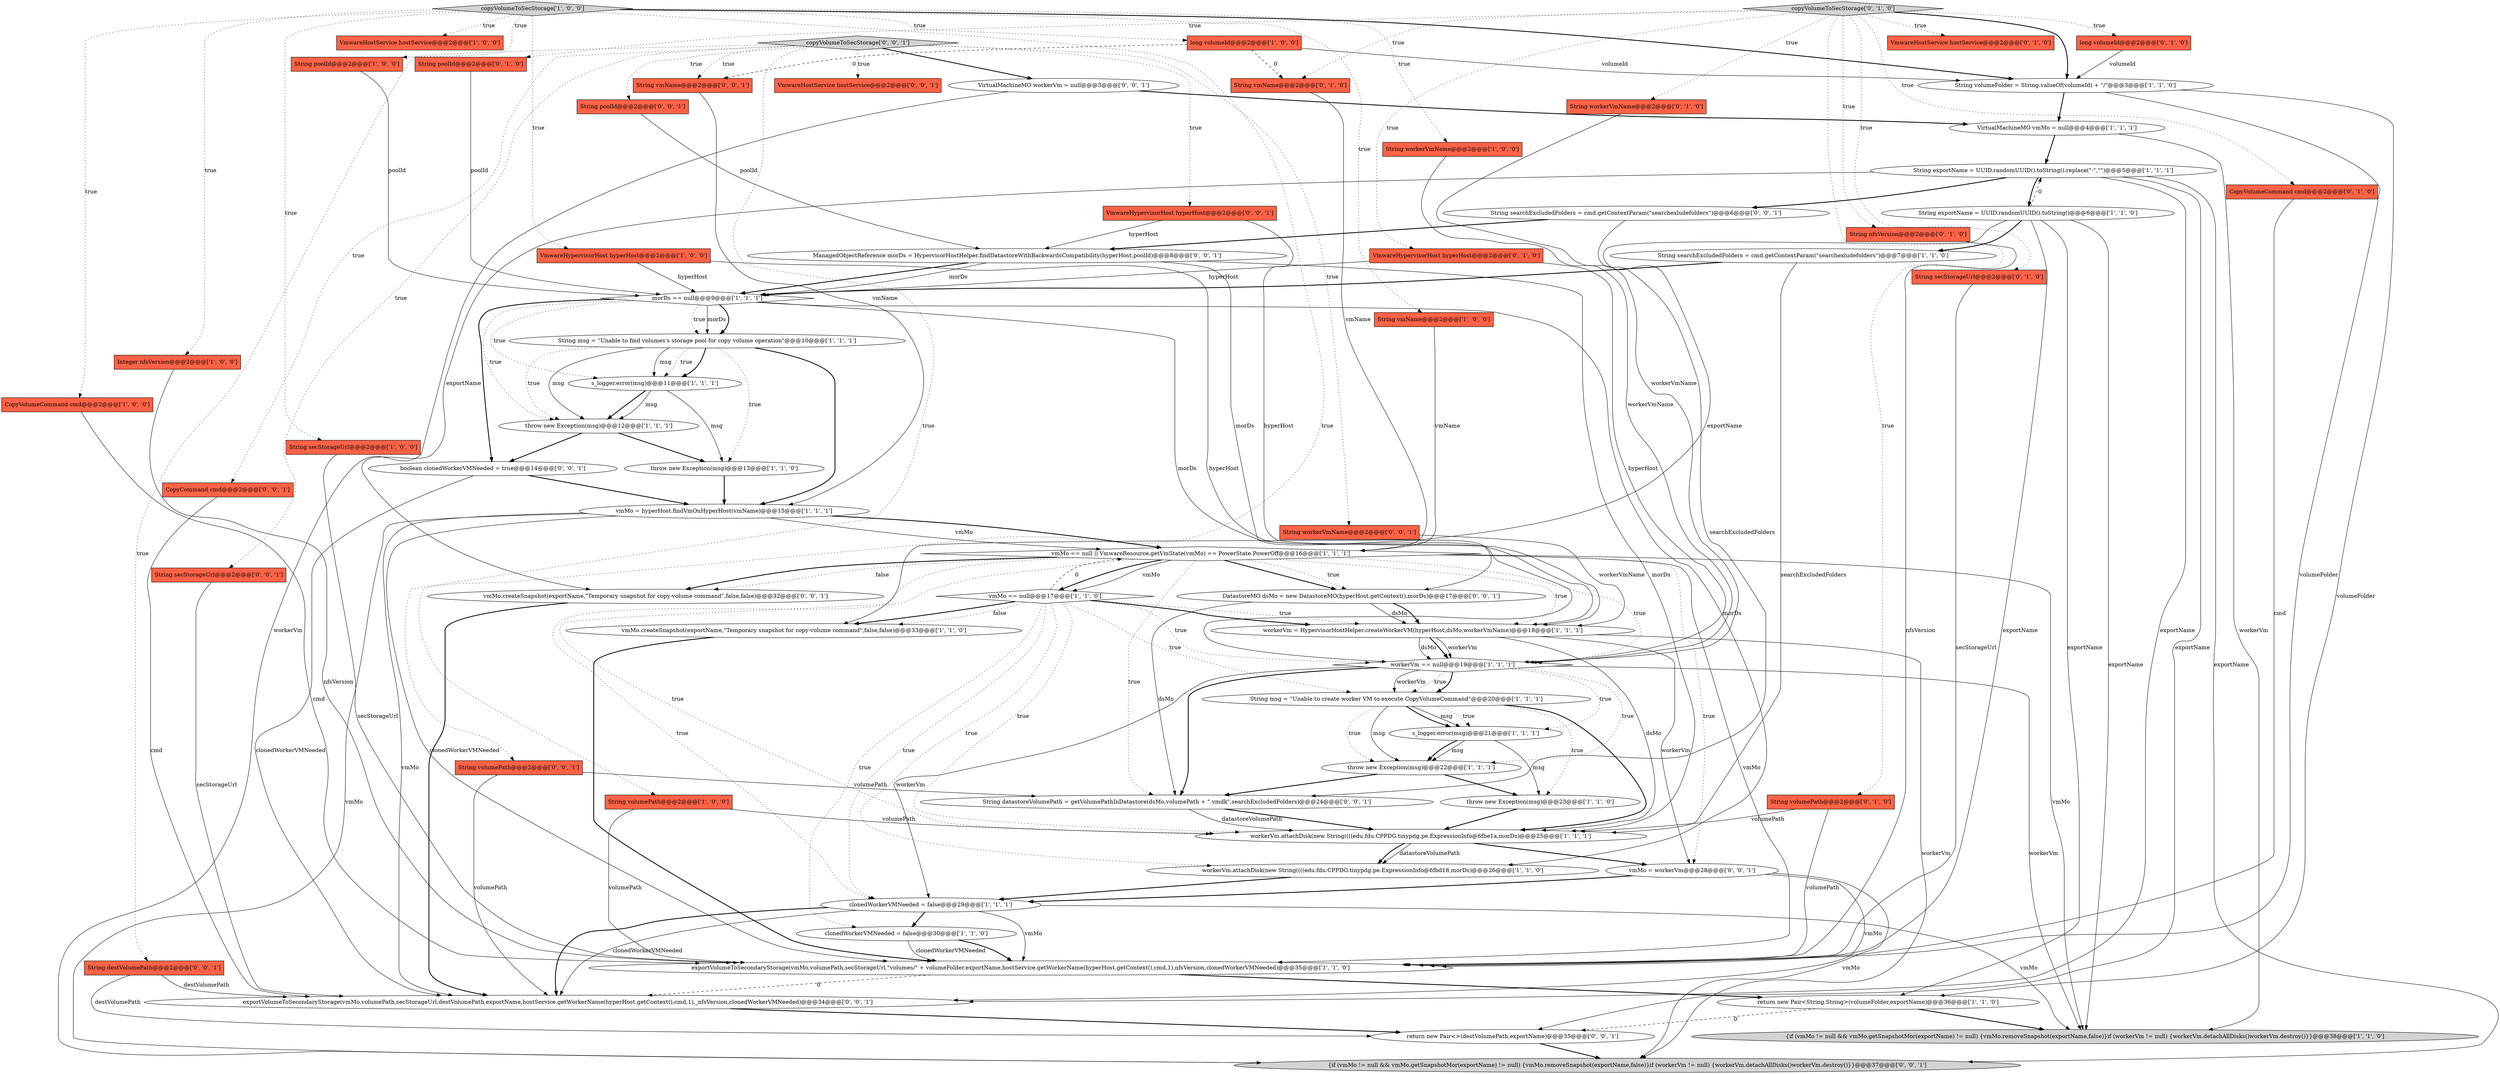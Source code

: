 digraph {
23 [style = filled, label = "throw new Exception(msg)@@@13@@@['1', '1', '0']", fillcolor = white, shape = ellipse image = "AAA0AAABBB1BBB"];
51 [style = filled, label = "CopyCommand cmd@@@2@@@['0', '0', '1']", fillcolor = tomato, shape = box image = "AAA0AAABBB3BBB"];
66 [style = filled, label = "boolean clonedWorkerVMNeeded = true@@@14@@@['0', '0', '1']", fillcolor = white, shape = ellipse image = "AAA0AAABBB3BBB"];
64 [style = filled, label = "VmwareHostService hostService@@@2@@@['0', '0', '1']", fillcolor = tomato, shape = box image = "AAA0AAABBB3BBB"];
13 [style = filled, label = "String poolId@@@2@@@['1', '0', '0']", fillcolor = tomato, shape = box image = "AAA0AAABBB1BBB"];
14 [style = filled, label = "Integer nfsVersion@@@2@@@['1', '0', '0']", fillcolor = tomato, shape = box image = "AAA0AAABBB1BBB"];
12 [style = filled, label = "vmMo.createSnapshot(exportName,\"Temporary snapshot for copy-volume command\",false,false)@@@33@@@['1', '1', '0']", fillcolor = white, shape = ellipse image = "AAA0AAABBB1BBB"];
27 [style = filled, label = "String exportName = UUID.randomUUID().toString()@@@6@@@['1', '1', '0']", fillcolor = white, shape = ellipse image = "AAA0AAABBB1BBB"];
29 [style = filled, label = "clonedWorkerVMNeeded = false@@@30@@@['1', '1', '0']", fillcolor = white, shape = ellipse image = "AAA0AAABBB1BBB"];
3 [style = filled, label = "copyVolumeToSecStorage['1', '0', '0']", fillcolor = lightgray, shape = diamond image = "AAA0AAABBB1BBB"];
17 [style = filled, label = "vmMo == null@@@17@@@['1', '1', '0']", fillcolor = white, shape = diamond image = "AAA0AAABBB1BBB"];
47 [style = filled, label = "String vmName@@@2@@@['0', '1', '0']", fillcolor = tomato, shape = box image = "AAA1AAABBB2BBB"];
25 [style = filled, label = "CopyVolumeCommand cmd@@@2@@@['1', '0', '0']", fillcolor = tomato, shape = box image = "AAA0AAABBB1BBB"];
30 [style = filled, label = "String volumePath@@@2@@@['1', '0', '0']", fillcolor = tomato, shape = box image = "AAA0AAABBB1BBB"];
49 [style = filled, label = "VirtualMachineMO workerVm = null@@@3@@@['0', '0', '1']", fillcolor = white, shape = ellipse image = "AAA0AAABBB3BBB"];
53 [style = filled, label = "String searchExcludedFolders = cmd.getContextParam(\"searchexludefolders\")@@@6@@@['0', '0', '1']", fillcolor = white, shape = ellipse image = "AAA0AAABBB3BBB"];
56 [style = filled, label = "copyVolumeToSecStorage['0', '0', '1']", fillcolor = lightgray, shape = diamond image = "AAA0AAABBB3BBB"];
6 [style = filled, label = "String vmName@@@2@@@['1', '0', '0']", fillcolor = tomato, shape = box image = "AAA0AAABBB1BBB"];
26 [style = filled, label = "s_logger.error(msg)@@@21@@@['1', '1', '1']", fillcolor = white, shape = ellipse image = "AAA0AAABBB1BBB"];
44 [style = filled, label = "VmwareHypervisorHost hyperHost@@@2@@@['0', '1', '0']", fillcolor = tomato, shape = box image = "AAA0AAABBB2BBB"];
54 [style = filled, label = "String datastoreVolumePath = getVolumePathInDatastore(dsMo,volumePath + \".vmdk\",searchExcludedFolders)@@@24@@@['0', '0', '1']", fillcolor = white, shape = ellipse image = "AAA0AAABBB3BBB"];
69 [style = filled, label = "String vmName@@@2@@@['0', '0', '1']", fillcolor = tomato, shape = box image = "AAA0AAABBB3BBB"];
15 [style = filled, label = "String searchExcludedFolders = cmd.getContextParam(\"searchexludefolders\")@@@7@@@['1', '1', '0']", fillcolor = white, shape = ellipse image = "AAA0AAABBB1BBB"];
48 [style = filled, label = "copyVolumeToSecStorage['0', '1', '0']", fillcolor = lightgray, shape = diamond image = "AAA0AAABBB2BBB"];
8 [style = filled, label = "String msg = \"Unable to create worker VM to execute CopyVolumeCommand\"@@@20@@@['1', '1', '1']", fillcolor = white, shape = ellipse image = "AAA0AAABBB1BBB"];
18 [style = filled, label = "workerVm = HypervisorHostHelper.createWorkerVM(hyperHost,dsMo,workerVmName)@@@18@@@['1', '1', '1']", fillcolor = white, shape = ellipse image = "AAA0AAABBB1BBB"];
37 [style = filled, label = "long volumeId@@@2@@@['1', '0', '0']", fillcolor = tomato, shape = box image = "AAA1AAABBB1BBB"];
52 [style = filled, label = "exportVolumeToSecondaryStorage(vmMo,volumePath,secStorageUrl,destVolumePath,exportName,hostService.getWorkerName(hyperHost.getContext(),cmd,1),_nfsVersion,clonedWorkerVMNeeded)@@@34@@@['0', '0', '1']", fillcolor = white, shape = ellipse image = "AAA0AAABBB3BBB"];
60 [style = filled, label = "String workerVmName@@@2@@@['0', '0', '1']", fillcolor = tomato, shape = box image = "AAA0AAABBB3BBB"];
62 [style = filled, label = "vmMo = workerVm@@@28@@@['0', '0', '1']", fillcolor = white, shape = ellipse image = "AAA0AAABBB3BBB"];
5 [style = filled, label = "String secStorageUrl@@@2@@@['1', '0', '0']", fillcolor = tomato, shape = box image = "AAA0AAABBB1BBB"];
22 [style = filled, label = "morDs == null@@@9@@@['1', '1', '1']", fillcolor = white, shape = diamond image = "AAA0AAABBB1BBB"];
31 [style = filled, label = "return new Pair<String,String>(volumeFolder,exportName)@@@36@@@['1', '1', '0']", fillcolor = white, shape = ellipse image = "AAA0AAABBB1BBB"];
57 [style = filled, label = "vmMo.createSnapshot(exportName,\"Temporary snapshot for copy-volume command\",false,false)@@@32@@@['0', '0', '1']", fillcolor = white, shape = ellipse image = "AAA0AAABBB3BBB"];
16 [style = filled, label = "throw new Exception(msg)@@@22@@@['1', '1', '1']", fillcolor = white, shape = ellipse image = "AAA0AAABBB1BBB"];
19 [style = filled, label = "{if (vmMo != null && vmMo.getSnapshotMor(exportName) != null) {vmMo.removeSnapshot(exportName,false)}if (workerVm != null) {workerVm.detachAllDisks()workerVm.destroy()}}@@@38@@@['1', '1', '0']", fillcolor = lightgray, shape = ellipse image = "AAA0AAABBB1BBB"];
24 [style = filled, label = "vmMo = hyperHost.findVmOnHyperHost(vmName)@@@15@@@['1', '1', '1']", fillcolor = white, shape = ellipse image = "AAA0AAABBB1BBB"];
0 [style = filled, label = "clonedWorkerVMNeeded = false@@@29@@@['1', '1', '1']", fillcolor = white, shape = ellipse image = "AAA0AAABBB1BBB"];
41 [style = filled, label = "VmwareHostService hostService@@@2@@@['0', '1', '0']", fillcolor = tomato, shape = box image = "AAA0AAABBB2BBB"];
63 [style = filled, label = "String volumePath@@@2@@@['0', '0', '1']", fillcolor = tomato, shape = box image = "AAA0AAABBB3BBB"];
68 [style = filled, label = "String secStorageUrl@@@2@@@['0', '0', '1']", fillcolor = tomato, shape = box image = "AAA0AAABBB3BBB"];
28 [style = filled, label = "workerVm == null@@@19@@@['1', '1', '1']", fillcolor = white, shape = diamond image = "AAA0AAABBB1BBB"];
40 [style = filled, label = "long volumeId@@@2@@@['0', '1', '0']", fillcolor = tomato, shape = box image = "AAA0AAABBB2BBB"];
43 [style = filled, label = "CopyVolumeCommand cmd@@@2@@@['0', '1', '0']", fillcolor = tomato, shape = box image = "AAA0AAABBB2BBB"];
33 [style = filled, label = "String msg = \"Unable to find volumes's storage pool for copy volume operation\"@@@10@@@['1', '1', '1']", fillcolor = white, shape = ellipse image = "AAA0AAABBB1BBB"];
46 [style = filled, label = "String nfsVersion@@@2@@@['0', '1', '0']", fillcolor = tomato, shape = box image = "AAA0AAABBB2BBB"];
59 [style = filled, label = "DatastoreMO dsMo = new DatastoreMO(hyperHost.getContext(),morDs)@@@17@@@['0', '0', '1']", fillcolor = white, shape = ellipse image = "AAA0AAABBB3BBB"];
39 [style = filled, label = "String secStorageUrl@@@2@@@['0', '1', '0']", fillcolor = tomato, shape = box image = "AAA0AAABBB2BBB"];
20 [style = filled, label = "workerVm.attachDisk(new String((((edu.fdu.CPPDG.tinypdg.pe.ExpressionInfo@6fbe1a,morDs)@@@25@@@['1', '1', '1']", fillcolor = white, shape = ellipse image = "AAA0AAABBB1BBB"];
9 [style = filled, label = "exportVolumeToSecondaryStorage(vmMo,volumePath,secStorageUrl,\"volumes/\" + volumeFolder,exportName,hostService.getWorkerName(hyperHost.getContext(),cmd,1),nfsVersion,clonedWorkerVMNeeded)@@@35@@@['1', '1', '0']", fillcolor = white, shape = ellipse image = "AAA0AAABBB1BBB"];
35 [style = filled, label = "throw new Exception(msg)@@@12@@@['1', '1', '1']", fillcolor = white, shape = ellipse image = "AAA0AAABBB1BBB"];
11 [style = filled, label = "String volumeFolder = String.valueOf(volumeId) + \"/\"@@@3@@@['1', '1', '0']", fillcolor = white, shape = ellipse image = "AAA0AAABBB1BBB"];
65 [style = filled, label = "String destVolumePath@@@2@@@['0', '0', '1']", fillcolor = tomato, shape = box image = "AAA0AAABBB3BBB"];
1 [style = filled, label = "String exportName = UUID.randomUUID().toString().replace(\"-\",\"\")@@@5@@@['1', '1', '1']", fillcolor = white, shape = ellipse image = "AAA0AAABBB1BBB"];
36 [style = filled, label = "vmMo == null || VmwareResource.getVmState(vmMo) == PowerState.PowerOff@@@16@@@['1', '1', '1']", fillcolor = white, shape = diamond image = "AAA0AAABBB1BBB"];
2 [style = filled, label = "workerVm.attachDisk(new String((((edu.fdu.CPPDG.tinypdg.pe.ExpressionInfo@6fbd18,morDs)@@@26@@@['1', '1', '0']", fillcolor = white, shape = ellipse image = "AAA0AAABBB1BBB"];
21 [style = filled, label = "VirtualMachineMO vmMo = null@@@4@@@['1', '1', '1']", fillcolor = white, shape = ellipse image = "AAA0AAABBB1BBB"];
42 [style = filled, label = "String volumePath@@@2@@@['0', '1', '0']", fillcolor = tomato, shape = box image = "AAA0AAABBB2BBB"];
50 [style = filled, label = "ManagedObjectReference morDs = HypervisorHostHelper.findDatastoreWithBackwardsCompatibility(hyperHost,poolId)@@@8@@@['0', '0', '1']", fillcolor = white, shape = ellipse image = "AAA0AAABBB3BBB"];
58 [style = filled, label = "String poolId@@@2@@@['0', '0', '1']", fillcolor = tomato, shape = box image = "AAA0AAABBB3BBB"];
67 [style = filled, label = "{if (vmMo != null && vmMo.getSnapshotMor(exportName) != null) {vmMo.removeSnapshot(exportName,false)}if (workerVm != null) {workerVm.detachAllDisks()workerVm.destroy()}}@@@37@@@['0', '0', '1']", fillcolor = lightgray, shape = ellipse image = "AAA0AAABBB3BBB"];
45 [style = filled, label = "String workerVmName@@@2@@@['0', '1', '0']", fillcolor = tomato, shape = box image = "AAA0AAABBB2BBB"];
55 [style = filled, label = "return new Pair<>(destVolumePath,exportName)@@@35@@@['0', '0', '1']", fillcolor = white, shape = ellipse image = "AAA0AAABBB3BBB"];
4 [style = filled, label = "String workerVmName@@@2@@@['1', '0', '0']", fillcolor = tomato, shape = box image = "AAA0AAABBB1BBB"];
34 [style = filled, label = "VmwareHostService hostService@@@2@@@['1', '0', '0']", fillcolor = tomato, shape = box image = "AAA0AAABBB1BBB"];
61 [style = filled, label = "VmwareHypervisorHost hyperHost@@@2@@@['0', '0', '1']", fillcolor = tomato, shape = box image = "AAA0AAABBB3BBB"];
7 [style = filled, label = "s_logger.error(msg)@@@11@@@['1', '1', '1']", fillcolor = white, shape = ellipse image = "AAA0AAABBB1BBB"];
32 [style = filled, label = "VmwareHypervisorHost hyperHost@@@2@@@['1', '0', '0']", fillcolor = tomato, shape = box image = "AAA0AAABBB1BBB"];
10 [style = filled, label = "throw new Exception(msg)@@@23@@@['1', '1', '0']", fillcolor = white, shape = ellipse image = "AAA0AAABBB1BBB"];
38 [style = filled, label = "String poolId@@@2@@@['0', '1', '0']", fillcolor = tomato, shape = box image = "AAA0AAABBB2BBB"];
36->59 [style = bold, label=""];
40->11 [style = solid, label="volumeId"];
6->36 [style = solid, label="vmName"];
24->67 [style = solid, label="vmMo"];
50->22 [style = bold, label=""];
22->33 [style = solid, label="morDs"];
1->27 [style = bold, label=""];
8->16 [style = dotted, label="true"];
7->35 [style = bold, label=""];
48->44 [style = dotted, label="true"];
28->16 [style = dotted, label="true"];
56->65 [style = dotted, label="true"];
9->52 [style = dashed, label="0"];
26->16 [style = solid, label="msg"];
52->55 [style = bold, label=""];
43->9 [style = solid, label="cmd"];
3->6 [style = dotted, label="true"];
12->9 [style = bold, label=""];
3->25 [style = dotted, label="true"];
24->36 [style = solid, label="vmMo"];
13->22 [style = solid, label="poolId"];
27->15 [style = bold, label=""];
3->34 [style = dotted, label="true"];
36->20 [style = dotted, label="true"];
0->52 [style = bold, label=""];
61->50 [style = solid, label="hyperHost"];
17->8 [style = dotted, label="true"];
35->23 [style = bold, label=""];
31->55 [style = dashed, label="0"];
25->9 [style = solid, label="cmd"];
28->8 [style = solid, label="workerVm"];
33->35 [style = dotted, label="true"];
8->20 [style = bold, label=""];
63->54 [style = solid, label="volumePath"];
56->61 [style = dotted, label="true"];
48->39 [style = dotted, label="true"];
21->1 [style = bold, label=""];
56->58 [style = dotted, label="true"];
47->36 [style = solid, label="vmName"];
38->22 [style = solid, label="poolId"];
20->62 [style = bold, label=""];
22->35 [style = dotted, label="true"];
24->52 [style = solid, label="vmMo"];
27->9 [style = solid, label="exportName"];
17->2 [style = dotted, label="true"];
48->43 [style = dotted, label="true"];
36->17 [style = bold, label=""];
66->52 [style = solid, label="clonedWorkerVMNeeded"];
17->36 [style = dashed, label="0"];
37->11 [style = solid, label="volumeId"];
62->67 [style = solid, label="vmMo"];
65->55 [style = solid, label="destVolumePath"];
36->54 [style = dotted, label="true"];
24->9 [style = solid, label="clonedWorkerVMNeeded"];
33->7 [style = bold, label=""];
17->20 [style = dotted, label="true"];
36->0 [style = dotted, label="true"];
50->22 [style = solid, label="morDs"];
22->33 [style = bold, label=""];
18->28 [style = solid, label="dsMo"];
28->8 [style = dotted, label="true"];
35->66 [style = bold, label=""];
37->69 [style = dashed, label="0"];
22->7 [style = dotted, label="true"];
7->35 [style = solid, label="msg"];
3->11 [style = bold, label=""];
28->54 [style = bold, label=""];
22->33 [style = dotted, label="true"];
33->35 [style = solid, label="msg"];
15->20 [style = solid, label="searchExcludedFolders"];
0->29 [style = bold, label=""];
3->30 [style = dotted, label="true"];
37->47 [style = dashed, label="0"];
62->0 [style = bold, label=""];
68->52 [style = solid, label="secStorageUrl"];
44->28 [style = solid, label="hyperHost"];
59->18 [style = solid, label="dsMo"];
1->55 [style = solid, label="exportName"];
18->28 [style = bold, label=""];
45->28 [style = solid, label="workerVmName"];
49->67 [style = solid, label="workerVm"];
48->46 [style = dotted, label="true"];
26->16 [style = bold, label=""];
18->62 [style = solid, label="workerVm"];
3->5 [style = dotted, label="true"];
59->54 [style = solid, label="dsMo"];
66->24 [style = bold, label=""];
48->47 [style = dotted, label="true"];
56->64 [style = dotted, label="true"];
36->19 [style = solid, label="vmMo"];
32->22 [style = solid, label="hyperHost"];
8->16 [style = solid, label="msg"];
8->26 [style = solid, label="msg"];
59->18 [style = bold, label=""];
56->69 [style = dotted, label="true"];
42->9 [style = solid, label="volumePath"];
48->41 [style = dotted, label="true"];
36->57 [style = bold, label=""];
17->12 [style = dotted, label="false"];
50->59 [style = solid, label="morDs"];
51->52 [style = solid, label="cmd"];
1->52 [style = solid, label="exportName"];
17->18 [style = dotted, label="true"];
0->19 [style = solid, label="vmMo"];
9->31 [style = bold, label=""];
56->68 [style = dotted, label="true"];
11->21 [style = bold, label=""];
65->52 [style = solid, label="destVolumePath"];
60->18 [style = solid, label="workerVmName"];
3->37 [style = dotted, label="true"];
27->31 [style = solid, label="exportName"];
48->40 [style = dotted, label="true"];
36->28 [style = dotted, label="true"];
48->45 [style = dotted, label="true"];
56->60 [style = dotted, label="true"];
27->1 [style = dashed, label="0"];
3->14 [style = dotted, label="true"];
15->22 [style = bold, label=""];
16->54 [style = bold, label=""];
53->50 [style = bold, label=""];
36->62 [style = dotted, label="true"];
44->22 [style = solid, label="hyperHost"];
17->12 [style = bold, label=""];
2->0 [style = bold, label=""];
22->66 [style = bold, label=""];
20->2 [style = solid, label="datastoreVolumePath"];
0->9 [style = solid, label="vmMo"];
48->11 [style = bold, label=""];
33->24 [style = bold, label=""];
28->8 [style = bold, label=""];
50->20 [style = solid, label="morDs"];
4->28 [style = solid, label="workerVmName"];
69->24 [style = solid, label="vmName"];
62->52 [style = solid, label="vmMo"];
17->28 [style = dotted, label="true"];
55->67 [style = bold, label=""];
36->57 [style = dotted, label="false"];
17->29 [style = dotted, label="true"];
36->17 [style = solid, label="vmMo"];
28->19 [style = solid, label="workerVm"];
36->18 [style = dotted, label="true"];
18->20 [style = solid, label="dsMo"];
31->19 [style = bold, label=""];
48->38 [style = dotted, label="true"];
33->7 [style = solid, label="msg"];
3->13 [style = dotted, label="true"];
33->7 [style = dotted, label="true"];
7->23 [style = solid, label="msg"];
22->18 [style = solid, label="morDs"];
8->26 [style = dotted, label="true"];
61->18 [style = solid, label="hyperHost"];
17->0 [style = dotted, label="true"];
10->20 [style = bold, label=""];
56->49 [style = bold, label=""];
3->32 [style = dotted, label="true"];
21->19 [style = solid, label="workerVm"];
63->52 [style = solid, label="volumePath"];
30->20 [style = solid, label="volumePath"];
16->10 [style = bold, label=""];
22->2 [style = solid, label="morDs"];
48->42 [style = dotted, label="true"];
29->9 [style = bold, label=""];
11->31 [style = solid, label="volumeFolder"];
3->4 [style = dotted, label="true"];
27->12 [style = solid, label="exportName"];
54->20 [style = bold, label=""];
36->9 [style = solid, label="vmMo"];
29->9 [style = solid, label="clonedWorkerVMNeeded"];
8->10 [style = dotted, label="true"];
54->20 [style = solid, label="datastoreVolumePath"];
28->0 [style = solid, label="workerVm"];
49->21 [style = bold, label=""];
32->28 [style = solid, label="hyperHost"];
20->2 [style = bold, label=""];
57->52 [style = bold, label=""];
24->36 [style = bold, label=""];
33->23 [style = dotted, label="true"];
26->10 [style = solid, label="msg"];
23->24 [style = bold, label=""];
53->54 [style = solid, label="searchExcludedFolders"];
46->9 [style = solid, label="nfsVersion"];
56->51 [style = dotted, label="true"];
0->52 [style = solid, label="clonedWorkerVMNeeded"];
28->26 [style = dotted, label="true"];
39->9 [style = solid, label="secStorageUrl"];
58->50 [style = solid, label="poolId"];
18->28 [style = solid, label="workerVm"];
42->20 [style = solid, label="volumePath"];
14->9 [style = solid, label="nfsVersion"];
56->63 [style = dotted, label="true"];
36->59 [style = dotted, label="true"];
30->9 [style = solid, label="volumePath"];
5->9 [style = solid, label="secStorageUrl"];
11->9 [style = solid, label="volumeFolder"];
18->67 [style = solid, label="workerVm"];
1->53 [style = bold, label=""];
17->18 [style = bold, label=""];
1->57 [style = solid, label="exportName"];
27->19 [style = solid, label="exportName"];
1->67 [style = solid, label="exportName"];
8->26 [style = bold, label=""];
}
